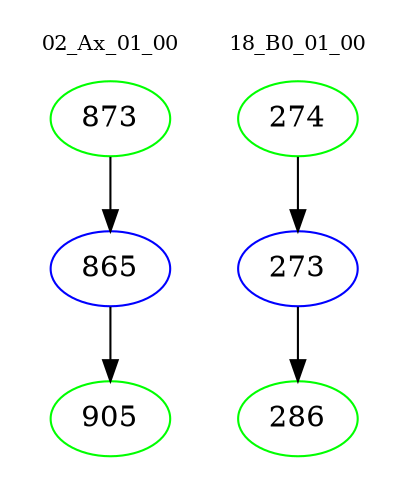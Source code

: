 digraph{
subgraph cluster_0 {
color = white
label = "02_Ax_01_00";
fontsize=10;
T0_873 [label="873", color="green"]
T0_873 -> T0_865 [color="black"]
T0_865 [label="865", color="blue"]
T0_865 -> T0_905 [color="black"]
T0_905 [label="905", color="green"]
}
subgraph cluster_1 {
color = white
label = "18_B0_01_00";
fontsize=10;
T1_274 [label="274", color="green"]
T1_274 -> T1_273 [color="black"]
T1_273 [label="273", color="blue"]
T1_273 -> T1_286 [color="black"]
T1_286 [label="286", color="green"]
}
}
